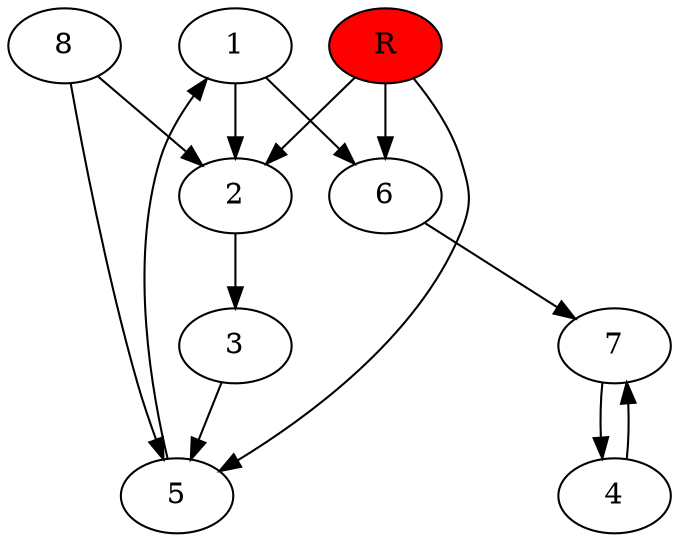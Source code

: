 digraph prb1413 {
	1
	2
	3
	4
	5
	6
	7
	8
	R [fillcolor="#ff0000" style=filled]
	1 -> 2
	1 -> 6
	2 -> 3
	3 -> 5
	4 -> 7
	5 -> 1
	6 -> 7
	7 -> 4
	8 -> 2
	8 -> 5
	R -> 2
	R -> 5
	R -> 6
}
